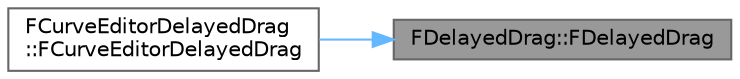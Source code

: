 digraph "FDelayedDrag::FDelayedDrag"
{
 // INTERACTIVE_SVG=YES
 // LATEX_PDF_SIZE
  bgcolor="transparent";
  edge [fontname=Helvetica,fontsize=10,labelfontname=Helvetica,labelfontsize=10];
  node [fontname=Helvetica,fontsize=10,shape=box,height=0.2,width=0.4];
  rankdir="RL";
  Node1 [id="Node000001",label="FDelayedDrag::FDelayedDrag",height=0.2,width=0.4,color="gray40", fillcolor="grey60", style="filled", fontcolor="black",tooltip="Construct this drag helper with an initial posision, and a key (probably mouse button) required for d..."];
  Node1 -> Node2 [id="edge1_Node000001_Node000002",dir="back",color="steelblue1",style="solid",tooltip=" "];
  Node2 [id="Node000002",label="FCurveEditorDelayedDrag\l::FCurveEditorDelayedDrag",height=0.2,width=0.4,color="grey40", fillcolor="white", style="filled",URL="$da/d55/structFCurveEditorDelayedDrag.html#a57d613efc3819321d78321350f4e0f79",tooltip="Start a delayed drag operation at the specified position and effective key."];
}
